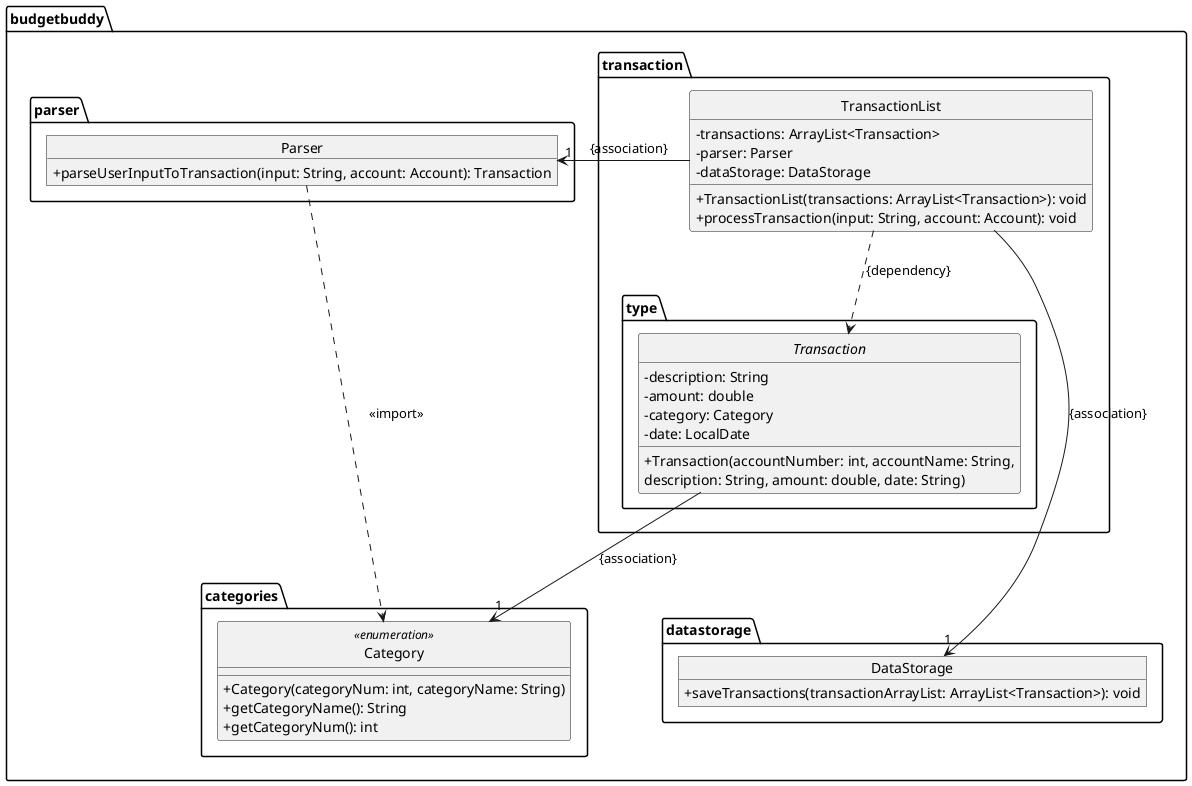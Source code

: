 @startuml
skinparam classAttributeIconSize 0
hide abstract circle
hide class circle
hide enum circle
package budgetbuddy.transaction{
    class TransactionList {
        -transactions: ArrayList<Transaction>
        -parser: Parser
        -dataStorage: DataStorage
        +TransactionList(transactions: ArrayList<Transaction>): void
        +processTransaction(input: String, account: Account): void
    }
}
package budgetbuddy.parser{
    object Parser {
        +parseUserInputToTransaction(input: String, account: Account): Transaction
    }
}

package budgetbuddy.datastorage{
    object DataStorage {
        +saveTransactions(transactionArrayList: ArrayList<Transaction>): void
    }
}

package budgetbuddy.transaction.type {
    abstract class Transaction{
        -description: String
        -amount: double
        -category: Category
        -date: LocalDate
        +Transaction(accountNumber: int, accountName: String,
            description: String, amount: double, date: String)
    }
}

package budgetbuddy.categories {
    enum Category <<enumeration>> {
        +Category(categoryNum: int, categoryName: String)
        +getCategoryName(): String
        +getCategoryNum(): int
    }
}

TransactionList -> "1" Parser: "    {association} "
TransactionList ---> "1" DataStorage: {association}
TransactionList ..> Transaction: {dependency}
Transaction --> "1" Category: {association}
Parser ...> Category: <<import>>
@enduml